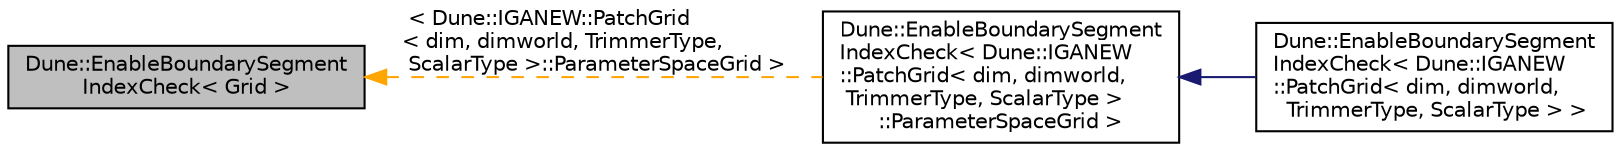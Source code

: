 digraph "Dune::EnableBoundarySegmentIndexCheck&lt; Grid &gt;"
{
 // LATEX_PDF_SIZE
  edge [fontname="Helvetica",fontsize="10",labelfontname="Helvetica",labelfontsize="10"];
  node [fontname="Helvetica",fontsize="10",shape=record];
  rankdir="LR";
  Node1 [label="Dune::EnableBoundarySegment\lIndexCheck\< Grid \>",height=0.2,width=0.4,color="black", fillcolor="grey75", style="filled", fontcolor="black",tooltip=" "];
  Node1 -> Node2 [dir="back",color="orange",fontsize="10",style="dashed",label=" \< Dune::IGANEW::PatchGrid\l\< dim, dimworld, TrimmerType,\l ScalarType \>::ParameterSpaceGrid \>" ,fontname="Helvetica"];
  Node2 [label="Dune::EnableBoundarySegment\lIndexCheck\< Dune::IGANEW\l::PatchGrid\< dim, dimworld,\l TrimmerType, ScalarType \>\l::ParameterSpaceGrid \>",height=0.2,width=0.4,color="black", fillcolor="white", style="filled",URL="$de/df1/a01151.html",tooltip=" "];
  Node2 -> Node3 [dir="back",color="midnightblue",fontsize="10",style="solid",fontname="Helvetica"];
  Node3 [label="Dune::EnableBoundarySegment\lIndexCheck\< Dune::IGANEW\l::PatchGrid\< dim, dimworld,\l TrimmerType, ScalarType \> \>",height=0.2,width=0.4,color="black", fillcolor="white", style="filled",URL="$d7/de8/a01159.html",tooltip=" "];
}
